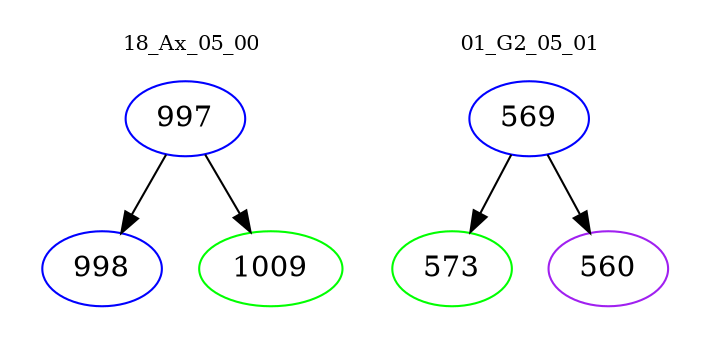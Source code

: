 digraph{
subgraph cluster_0 {
color = white
label = "18_Ax_05_00";
fontsize=10;
T0_997 [label="997", color="blue"]
T0_997 -> T0_998 [color="black"]
T0_998 [label="998", color="blue"]
T0_997 -> T0_1009 [color="black"]
T0_1009 [label="1009", color="green"]
}
subgraph cluster_1 {
color = white
label = "01_G2_05_01";
fontsize=10;
T1_569 [label="569", color="blue"]
T1_569 -> T1_573 [color="black"]
T1_573 [label="573", color="green"]
T1_569 -> T1_560 [color="black"]
T1_560 [label="560", color="purple"]
}
}
